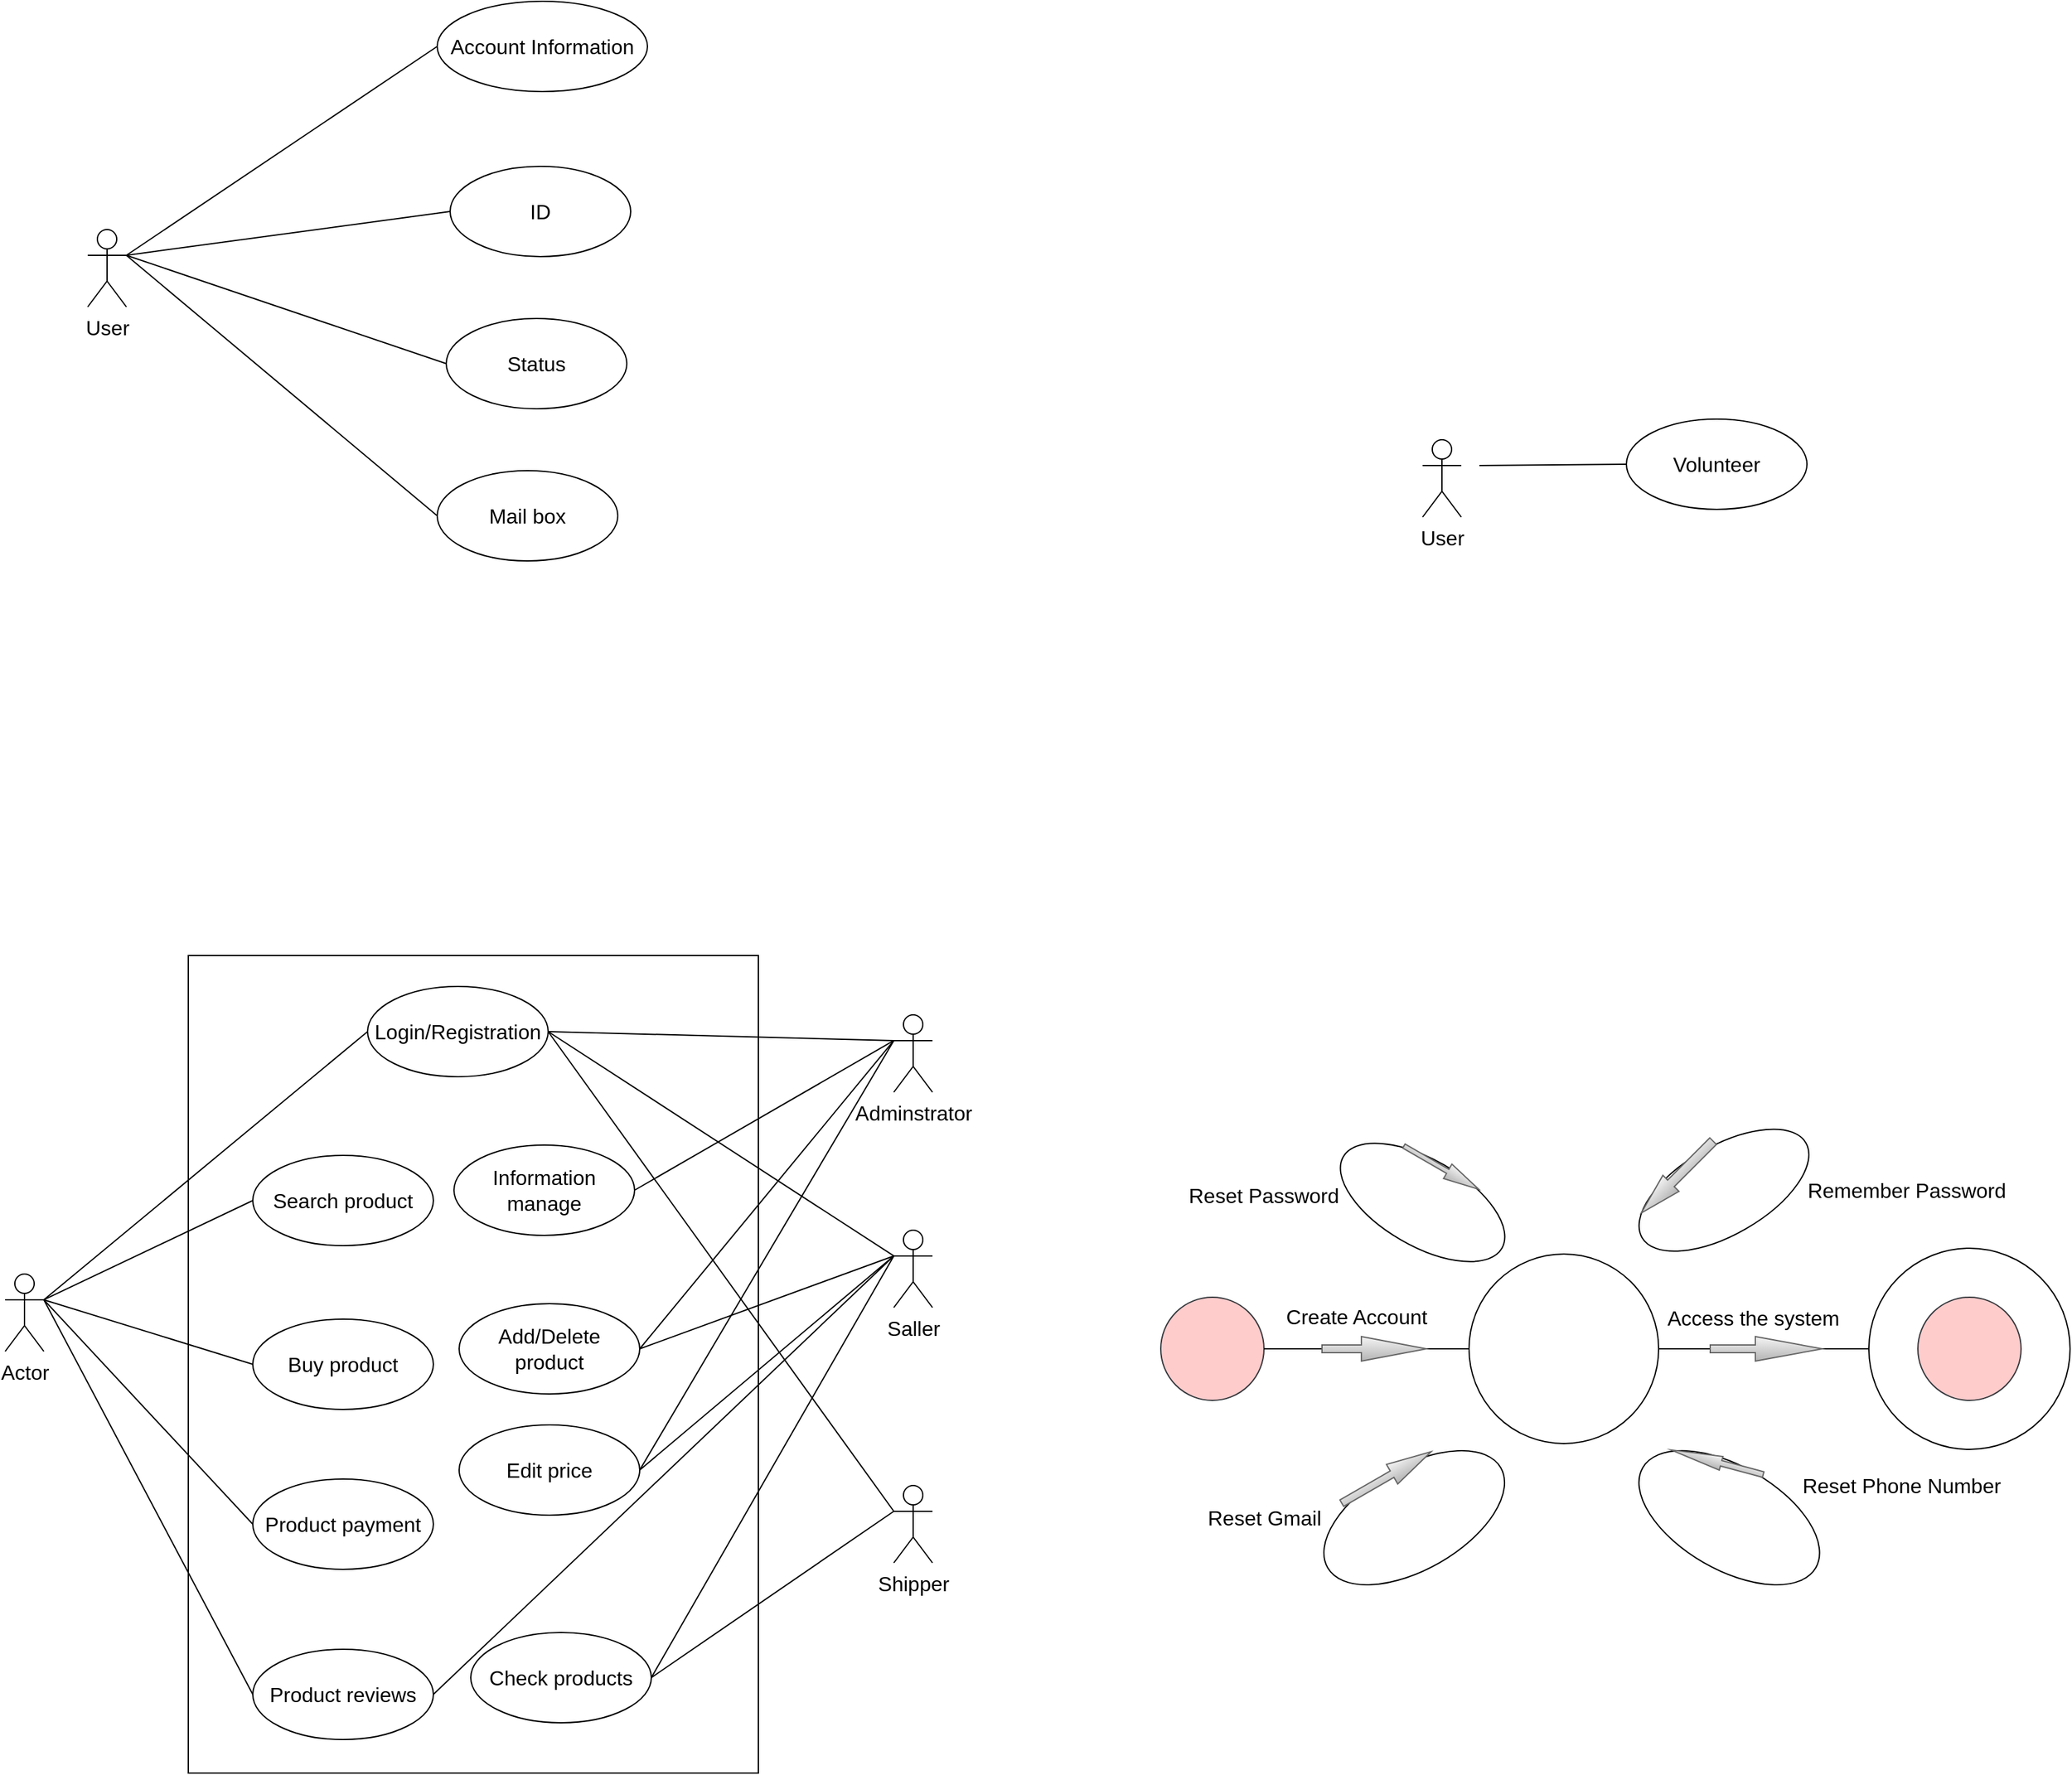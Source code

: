 <mxfile version="22.1.11" type="github">
  <diagram name="Trang-1" id="pjU9L12F9OEndrFQ8qn7">
    <mxGraphModel dx="1094" dy="825" grid="0" gridSize="10" guides="1" tooltips="1" connect="1" arrows="1" fold="1" page="0" pageScale="1" pageWidth="827" pageHeight="1169" math="0" shadow="0">
      <root>
        <mxCell id="0" />
        <mxCell id="1" parent="0" />
        <mxCell id="SfwQTLJWRtM79iTy0n1Z-21" value="" style="ellipse;whiteSpace=wrap;html=1;aspect=fixed;fontSize=16;" vertex="1" parent="1">
          <mxGeometry x="1212" y="957" width="156" height="156" as="geometry" />
        </mxCell>
        <mxCell id="qbEZwwLNM0p_aIT6_-CI-54" value="" style="html=1;whiteSpace=wrap;fontSize=16;" parent="1" vertex="1">
          <mxGeometry x="-91" y="730" width="442" height="634" as="geometry" />
        </mxCell>
        <mxCell id="5OUAT-iSBEpZO8xYCpOZ-1" value="User" style="shape=umlActor;verticalLabelPosition=bottom;verticalAlign=top;html=1;fontSize=16;" parent="1" vertex="1">
          <mxGeometry x="-169" y="167" width="30" height="60" as="geometry" />
        </mxCell>
        <mxCell id="qbEZwwLNM0p_aIT6_-CI-1" value="" style="endArrow=none;html=1;rounded=0;fontSize=12;startSize=8;endSize=8;curved=1;exitX=1;exitY=0.333;exitDx=0;exitDy=0;exitPerimeter=0;entryX=0;entryY=0.5;entryDx=0;entryDy=0;" parent="1" source="5OUAT-iSBEpZO8xYCpOZ-1" target="qbEZwwLNM0p_aIT6_-CI-3" edge="1">
          <mxGeometry relative="1" as="geometry">
            <mxPoint x="-82" y="67" as="sourcePoint" />
            <mxPoint x="78" y="67" as="targetPoint" />
          </mxGeometry>
        </mxCell>
        <mxCell id="qbEZwwLNM0p_aIT6_-CI-3" value="Account Information" style="ellipse;whiteSpace=wrap;html=1;fontSize=16;" parent="1" vertex="1">
          <mxGeometry x="102" y="-10" width="163" height="70" as="geometry" />
        </mxCell>
        <mxCell id="qbEZwwLNM0p_aIT6_-CI-4" value="ID" style="ellipse;whiteSpace=wrap;html=1;fontSize=16;" parent="1" vertex="1">
          <mxGeometry x="112" y="118" width="140" height="70" as="geometry" />
        </mxCell>
        <mxCell id="qbEZwwLNM0p_aIT6_-CI-5" value="Status" style="ellipse;whiteSpace=wrap;html=1;fontSize=16;" parent="1" vertex="1">
          <mxGeometry x="109" y="236" width="140" height="70" as="geometry" />
        </mxCell>
        <mxCell id="qbEZwwLNM0p_aIT6_-CI-6" value="Mail box" style="ellipse;whiteSpace=wrap;html=1;fontSize=16;" parent="1" vertex="1">
          <mxGeometry x="102" y="354" width="140" height="70" as="geometry" />
        </mxCell>
        <mxCell id="qbEZwwLNM0p_aIT6_-CI-7" value="" style="endArrow=none;html=1;rounded=0;fontSize=12;startSize=8;endSize=8;curved=1;entryX=0;entryY=0.5;entryDx=0;entryDy=0;exitX=1;exitY=0.333;exitDx=0;exitDy=0;exitPerimeter=0;" parent="1" source="5OUAT-iSBEpZO8xYCpOZ-1" target="qbEZwwLNM0p_aIT6_-CI-4" edge="1">
          <mxGeometry relative="1" as="geometry">
            <mxPoint x="-71" y="102" as="sourcePoint" />
            <mxPoint x="89" y="102" as="targetPoint" />
          </mxGeometry>
        </mxCell>
        <mxCell id="qbEZwwLNM0p_aIT6_-CI-8" value="" style="endArrow=none;html=1;rounded=0;fontSize=12;startSize=8;endSize=8;curved=1;entryX=0;entryY=0.5;entryDx=0;entryDy=0;exitX=1;exitY=0.333;exitDx=0;exitDy=0;exitPerimeter=0;" parent="1" source="5OUAT-iSBEpZO8xYCpOZ-1" target="qbEZwwLNM0p_aIT6_-CI-5" edge="1">
          <mxGeometry relative="1" as="geometry">
            <mxPoint x="-93" y="188" as="sourcePoint" />
            <mxPoint x="67" y="188" as="targetPoint" />
          </mxGeometry>
        </mxCell>
        <mxCell id="qbEZwwLNM0p_aIT6_-CI-9" value="" style="endArrow=none;html=1;rounded=0;fontSize=12;startSize=8;endSize=8;curved=1;entryX=0;entryY=0.5;entryDx=0;entryDy=0;exitX=1;exitY=0.333;exitDx=0;exitDy=0;exitPerimeter=0;" parent="1" source="5OUAT-iSBEpZO8xYCpOZ-1" target="qbEZwwLNM0p_aIT6_-CI-6" edge="1">
          <mxGeometry relative="1" as="geometry">
            <mxPoint x="-119" y="71" as="sourcePoint" />
            <mxPoint x="56" y="247" as="targetPoint" />
          </mxGeometry>
        </mxCell>
        <mxCell id="qbEZwwLNM0p_aIT6_-CI-10" value="Actor" style="shape=umlActor;verticalLabelPosition=bottom;verticalAlign=top;html=1;fontSize=16;" parent="1" vertex="1">
          <mxGeometry x="-233" y="977" width="30" height="60" as="geometry" />
        </mxCell>
        <mxCell id="qbEZwwLNM0p_aIT6_-CI-11" value="Adminstrator" style="shape=umlActor;verticalLabelPosition=bottom;verticalAlign=top;html=1;fontSize=16;" parent="1" vertex="1">
          <mxGeometry x="456" y="776" width="30" height="60" as="geometry" />
        </mxCell>
        <mxCell id="qbEZwwLNM0p_aIT6_-CI-12" value="Login/Registration" style="ellipse;whiteSpace=wrap;html=1;fontSize=16;" parent="1" vertex="1">
          <mxGeometry x="48" y="754" width="140" height="70" as="geometry" />
        </mxCell>
        <mxCell id="qbEZwwLNM0p_aIT6_-CI-13" value="Search product" style="ellipse;whiteSpace=wrap;html=1;fontSize=16;" parent="1" vertex="1">
          <mxGeometry x="-41" y="885" width="140" height="70" as="geometry" />
        </mxCell>
        <mxCell id="qbEZwwLNM0p_aIT6_-CI-14" value="Buy product" style="ellipse;whiteSpace=wrap;html=1;fontSize=16;" parent="1" vertex="1">
          <mxGeometry x="-41" y="1012" width="140" height="70" as="geometry" />
        </mxCell>
        <mxCell id="qbEZwwLNM0p_aIT6_-CI-15" value="Product payment" style="ellipse;whiteSpace=wrap;html=1;fontSize=16;" parent="1" vertex="1">
          <mxGeometry x="-41" y="1136" width="140" height="70" as="geometry" />
        </mxCell>
        <mxCell id="qbEZwwLNM0p_aIT6_-CI-16" value="Product reviews" style="ellipse;whiteSpace=wrap;html=1;fontSize=16;" parent="1" vertex="1">
          <mxGeometry x="-41" y="1268" width="140" height="70" as="geometry" />
        </mxCell>
        <mxCell id="qbEZwwLNM0p_aIT6_-CI-17" value="Add/Delete&lt;br&gt;product" style="ellipse;whiteSpace=wrap;html=1;fontSize=16;" parent="1" vertex="1">
          <mxGeometry x="119" y="1000" width="140" height="70" as="geometry" />
        </mxCell>
        <mxCell id="qbEZwwLNM0p_aIT6_-CI-18" value="Edit price" style="ellipse;whiteSpace=wrap;html=1;fontSize=16;" parent="1" vertex="1">
          <mxGeometry x="119" y="1094" width="140" height="70" as="geometry" />
        </mxCell>
        <mxCell id="qbEZwwLNM0p_aIT6_-CI-20" value="Saller" style="shape=umlActor;verticalLabelPosition=bottom;verticalAlign=top;html=1;fontSize=16;" parent="1" vertex="1">
          <mxGeometry x="456" y="943" width="30" height="60" as="geometry" />
        </mxCell>
        <mxCell id="qbEZwwLNM0p_aIT6_-CI-21" value="Shipper" style="shape=umlActor;verticalLabelPosition=bottom;verticalAlign=top;html=1;fontSize=16;" parent="1" vertex="1">
          <mxGeometry x="456" y="1141" width="30" height="60" as="geometry" />
        </mxCell>
        <mxCell id="qbEZwwLNM0p_aIT6_-CI-22" value="Check products" style="ellipse;whiteSpace=wrap;html=1;fontSize=16;" parent="1" vertex="1">
          <mxGeometry x="128" y="1255" width="140" height="70" as="geometry" />
        </mxCell>
        <mxCell id="qbEZwwLNM0p_aIT6_-CI-25" value="" style="endArrow=none;html=1;rounded=0;fontSize=12;startSize=8;endSize=8;curved=1;entryX=0;entryY=0.333;entryDx=0;entryDy=0;entryPerimeter=0;exitX=1;exitY=0.5;exitDx=0;exitDy=0;" parent="1" source="qbEZwwLNM0p_aIT6_-CI-12" target="qbEZwwLNM0p_aIT6_-CI-11" edge="1">
          <mxGeometry relative="1" as="geometry">
            <mxPoint x="136" y="854" as="sourcePoint" />
            <mxPoint x="296" y="854" as="targetPoint" />
          </mxGeometry>
        </mxCell>
        <mxCell id="qbEZwwLNM0p_aIT6_-CI-27" value="" style="endArrow=none;html=1;rounded=0;fontSize=12;startSize=8;endSize=8;curved=1;entryX=0;entryY=0.5;entryDx=0;entryDy=0;exitX=1;exitY=0.333;exitDx=0;exitDy=0;exitPerimeter=0;" parent="1" source="qbEZwwLNM0p_aIT6_-CI-10" target="qbEZwwLNM0p_aIT6_-CI-12" edge="1">
          <mxGeometry relative="1" as="geometry">
            <mxPoint x="-95" y="926" as="sourcePoint" />
            <mxPoint x="65" y="926" as="targetPoint" />
          </mxGeometry>
        </mxCell>
        <mxCell id="qbEZwwLNM0p_aIT6_-CI-28" value="" style="endArrow=none;html=1;rounded=0;fontSize=12;startSize=8;endSize=8;curved=1;exitX=1;exitY=0.333;exitDx=0;exitDy=0;exitPerimeter=0;entryX=0;entryY=0.5;entryDx=0;entryDy=0;" parent="1" source="qbEZwwLNM0p_aIT6_-CI-10" target="qbEZwwLNM0p_aIT6_-CI-13" edge="1">
          <mxGeometry relative="1" as="geometry">
            <mxPoint x="-206" y="926" as="sourcePoint" />
            <mxPoint x="-46" y="926" as="targetPoint" />
          </mxGeometry>
        </mxCell>
        <mxCell id="qbEZwwLNM0p_aIT6_-CI-29" value="" style="endArrow=none;html=1;rounded=0;fontSize=12;startSize=8;endSize=8;curved=1;entryX=0;entryY=0.5;entryDx=0;entryDy=0;exitX=1;exitY=0.333;exitDx=0;exitDy=0;exitPerimeter=0;" parent="1" source="qbEZwwLNM0p_aIT6_-CI-10" target="qbEZwwLNM0p_aIT6_-CI-14" edge="1">
          <mxGeometry relative="1" as="geometry">
            <mxPoint x="-131" y="1224" as="sourcePoint" />
            <mxPoint x="29" y="1224" as="targetPoint" />
          </mxGeometry>
        </mxCell>
        <mxCell id="qbEZwwLNM0p_aIT6_-CI-30" value="" style="endArrow=none;html=1;rounded=0;fontSize=12;startSize=8;endSize=8;curved=1;exitX=1;exitY=0.333;exitDx=0;exitDy=0;exitPerimeter=0;entryX=0;entryY=0.5;entryDx=0;entryDy=0;" parent="1" source="qbEZwwLNM0p_aIT6_-CI-10" target="qbEZwwLNM0p_aIT6_-CI-15" edge="1">
          <mxGeometry relative="1" as="geometry">
            <mxPoint x="-131" y="1224" as="sourcePoint" />
            <mxPoint x="29" y="1224" as="targetPoint" />
          </mxGeometry>
        </mxCell>
        <mxCell id="qbEZwwLNM0p_aIT6_-CI-31" value="" style="endArrow=none;html=1;rounded=0;fontSize=12;startSize=8;endSize=8;curved=1;entryX=0;entryY=0.5;entryDx=0;entryDy=0;exitX=1;exitY=0.333;exitDx=0;exitDy=0;exitPerimeter=0;" parent="1" source="qbEZwwLNM0p_aIT6_-CI-10" target="qbEZwwLNM0p_aIT6_-CI-16" edge="1">
          <mxGeometry relative="1" as="geometry">
            <mxPoint x="-131" y="1224" as="sourcePoint" />
            <mxPoint x="29" y="1224" as="targetPoint" />
          </mxGeometry>
        </mxCell>
        <mxCell id="qbEZwwLNM0p_aIT6_-CI-32" value="" style="endArrow=none;html=1;rounded=0;fontSize=12;startSize=8;endSize=8;curved=1;entryX=0;entryY=0.333;entryDx=0;entryDy=0;entryPerimeter=0;exitX=1;exitY=0.5;exitDx=0;exitDy=0;" parent="1" source="qbEZwwLNM0p_aIT6_-CI-17" target="qbEZwwLNM0p_aIT6_-CI-20" edge="1">
          <mxGeometry relative="1" as="geometry">
            <mxPoint x="294" y="1220" as="sourcePoint" />
            <mxPoint x="454" y="1220" as="targetPoint" />
          </mxGeometry>
        </mxCell>
        <mxCell id="qbEZwwLNM0p_aIT6_-CI-34" value="" style="endArrow=none;html=1;rounded=0;fontSize=12;startSize=8;endSize=8;curved=1;entryX=0;entryY=0.333;entryDx=0;entryDy=0;entryPerimeter=0;exitX=1;exitY=0.5;exitDx=0;exitDy=0;" parent="1" source="qbEZwwLNM0p_aIT6_-CI-22" target="qbEZwwLNM0p_aIT6_-CI-21" edge="1">
          <mxGeometry relative="1" as="geometry">
            <mxPoint x="294" y="1220" as="sourcePoint" />
            <mxPoint x="454" y="1220" as="targetPoint" />
          </mxGeometry>
        </mxCell>
        <mxCell id="qbEZwwLNM0p_aIT6_-CI-36" value="" style="endArrow=none;html=1;rounded=0;fontSize=12;startSize=8;endSize=8;curved=1;entryX=0;entryY=0.333;entryDx=0;entryDy=0;entryPerimeter=0;exitX=1;exitY=0.5;exitDx=0;exitDy=0;" parent="1" source="qbEZwwLNM0p_aIT6_-CI-18" target="qbEZwwLNM0p_aIT6_-CI-20" edge="1">
          <mxGeometry relative="1" as="geometry">
            <mxPoint x="294" y="1220" as="sourcePoint" />
            <mxPoint x="454" y="1220" as="targetPoint" />
          </mxGeometry>
        </mxCell>
        <mxCell id="qbEZwwLNM0p_aIT6_-CI-37" value="" style="endArrow=none;html=1;rounded=0;fontSize=12;startSize=8;endSize=8;curved=1;entryX=0;entryY=0.333;entryDx=0;entryDy=0;entryPerimeter=0;exitX=1;exitY=0.5;exitDx=0;exitDy=0;" parent="1" source="qbEZwwLNM0p_aIT6_-CI-22" target="qbEZwwLNM0p_aIT6_-CI-20" edge="1">
          <mxGeometry relative="1" as="geometry">
            <mxPoint x="183" y="1258" as="sourcePoint" />
            <mxPoint x="486" y="990" as="targetPoint" />
          </mxGeometry>
        </mxCell>
        <mxCell id="qbEZwwLNM0p_aIT6_-CI-45" value="" style="endArrow=none;html=1;rounded=0;fontSize=12;startSize=8;endSize=8;curved=1;entryX=0;entryY=0.333;entryDx=0;entryDy=0;entryPerimeter=0;exitX=1;exitY=0.5;exitDx=0;exitDy=0;" parent="1" source="qbEZwwLNM0p_aIT6_-CI-16" target="qbEZwwLNM0p_aIT6_-CI-20" edge="1">
          <mxGeometry relative="1" as="geometry">
            <mxPoint x="307" y="1105" as="sourcePoint" />
            <mxPoint x="467" y="1105" as="targetPoint" />
          </mxGeometry>
        </mxCell>
        <mxCell id="qbEZwwLNM0p_aIT6_-CI-46" value="" style="endArrow=none;html=1;rounded=0;fontSize=12;startSize=8;endSize=8;curved=1;entryX=0;entryY=0.333;entryDx=0;entryDy=0;entryPerimeter=0;exitX=1;exitY=0.5;exitDx=0;exitDy=0;" parent="1" source="qbEZwwLNM0p_aIT6_-CI-17" target="qbEZwwLNM0p_aIT6_-CI-11" edge="1">
          <mxGeometry relative="1" as="geometry">
            <mxPoint x="251" y="1042" as="sourcePoint" />
            <mxPoint x="411" y="1042" as="targetPoint" />
          </mxGeometry>
        </mxCell>
        <mxCell id="qbEZwwLNM0p_aIT6_-CI-52" value="" style="endArrow=none;html=1;rounded=0;fontSize=12;startSize=8;endSize=8;curved=1;entryX=0;entryY=0.333;entryDx=0;entryDy=0;entryPerimeter=0;exitX=1;exitY=0.5;exitDx=0;exitDy=0;" parent="1" source="qbEZwwLNM0p_aIT6_-CI-12" target="qbEZwwLNM0p_aIT6_-CI-21" edge="1">
          <mxGeometry relative="1" as="geometry">
            <mxPoint x="251" y="1042" as="sourcePoint" />
            <mxPoint x="411" y="1042" as="targetPoint" />
          </mxGeometry>
        </mxCell>
        <mxCell id="qbEZwwLNM0p_aIT6_-CI-53" value="" style="endArrow=none;html=1;rounded=0;fontSize=12;startSize=8;endSize=8;curved=1;entryX=0;entryY=0.333;entryDx=0;entryDy=0;entryPerimeter=0;exitX=1;exitY=0.5;exitDx=0;exitDy=0;" parent="1" source="qbEZwwLNM0p_aIT6_-CI-18" target="qbEZwwLNM0p_aIT6_-CI-11" edge="1">
          <mxGeometry relative="1" as="geometry">
            <mxPoint x="177" y="1068" as="sourcePoint" />
            <mxPoint x="337" y="1068" as="targetPoint" />
          </mxGeometry>
        </mxCell>
        <mxCell id="qbEZwwLNM0p_aIT6_-CI-55" value="Information manage" style="ellipse;whiteSpace=wrap;html=1;fontSize=16;" parent="1" vertex="1">
          <mxGeometry x="115" y="877" width="140" height="70" as="geometry" />
        </mxCell>
        <mxCell id="qbEZwwLNM0p_aIT6_-CI-61" value="" style="endArrow=none;html=1;rounded=0;fontSize=12;startSize=8;endSize=8;curved=1;entryX=0;entryY=0.333;entryDx=0;entryDy=0;entryPerimeter=0;exitX=1;exitY=0.5;exitDx=0;exitDy=0;" parent="1" source="qbEZwwLNM0p_aIT6_-CI-55" target="qbEZwwLNM0p_aIT6_-CI-11" edge="1">
          <mxGeometry relative="1" as="geometry">
            <mxPoint x="50" y="1060" as="sourcePoint" />
            <mxPoint x="210" y="1060" as="targetPoint" />
          </mxGeometry>
        </mxCell>
        <mxCell id="SfwQTLJWRtM79iTy0n1Z-2" value="" style="ellipse;whiteSpace=wrap;html=1;aspect=fixed;fontSize=16;fillColor=#ffcccc;strokeColor=#36393d;" vertex="1" parent="1">
          <mxGeometry x="663" y="995" width="80" height="80" as="geometry" />
        </mxCell>
        <mxCell id="SfwQTLJWRtM79iTy0n1Z-3" value="" style="ellipse;whiteSpace=wrap;html=1;aspect=fixed;fontSize=16;fillColor=#ffcccc;strokeColor=#36393d;" vertex="1" parent="1">
          <mxGeometry x="1250" y="995" width="80" height="80" as="geometry" />
        </mxCell>
        <mxCell id="SfwQTLJWRtM79iTy0n1Z-7" value="" style="ellipse;whiteSpace=wrap;html=1;aspect=fixed;fontSize=16;" vertex="1" parent="1">
          <mxGeometry x="902" y="961.5" width="147" height="147" as="geometry" />
        </mxCell>
        <mxCell id="SfwQTLJWRtM79iTy0n1Z-9" value="" style="endArrow=none;html=1;rounded=0;fontSize=12;startSize=8;endSize=8;curved=1;exitX=1;exitY=0.5;exitDx=0;exitDy=0;entryX=0;entryY=0.5;entryDx=0;entryDy=0;" edge="1" parent="1" source="SfwQTLJWRtM79iTy0n1Z-25" target="SfwQTLJWRtM79iTy0n1Z-7">
          <mxGeometry relative="1" as="geometry">
            <mxPoint x="930" y="1029" as="sourcePoint" />
            <mxPoint x="1090" y="1029" as="targetPoint" />
          </mxGeometry>
        </mxCell>
        <mxCell id="SfwQTLJWRtM79iTy0n1Z-10" value="" style="ellipse;whiteSpace=wrap;html=1;fontSize=16;rotation=-30;" vertex="1" parent="1">
          <mxGeometry x="1026.27" y="877.61" width="146.75" height="68.79" as="geometry" />
        </mxCell>
        <mxCell id="SfwQTLJWRtM79iTy0n1Z-11" value="" style="ellipse;whiteSpace=wrap;html=1;fontSize=16;direction=west;rotation=30;" vertex="1" parent="1">
          <mxGeometry x="795" y="888" width="142" height="67" as="geometry" />
        </mxCell>
        <mxCell id="SfwQTLJWRtM79iTy0n1Z-12" value="" style="html=1;shadow=0;dashed=0;align=center;verticalAlign=middle;shape=mxgraph.arrows2.arrow;dy=0.72;dx=27.76;notch=0;fontSize=16;rotation=30;fillColor=#f5f5f5;gradientColor=#b3b3b3;strokeColor=#666666;" vertex="1" parent="1">
          <mxGeometry x="847" y="888" width="67" height="13" as="geometry" />
        </mxCell>
        <mxCell id="SfwQTLJWRtM79iTy0n1Z-17" value="" style="html=1;shadow=0;dashed=0;align=center;verticalAlign=middle;shape=mxgraph.arrows2.arrow;dy=0.59;dx=32.51;flipH=1;notch=0;fontSize=16;fillColor=#f5f5f5;gradientColor=#b3b3b3;strokeColor=#666666;rotation=-45;" vertex="1" parent="1">
          <mxGeometry x="1024" y="893" width="78.79" height="17.63" as="geometry" />
        </mxCell>
        <mxCell id="SfwQTLJWRtM79iTy0n1Z-19" value="Reset Password" style="text;html=1;strokeColor=none;fillColor=none;align=center;verticalAlign=middle;whiteSpace=wrap;rounded=0;fontSize=16;rotation=0;" vertex="1" parent="1">
          <mxGeometry x="680" y="901" width="126" height="30" as="geometry" />
        </mxCell>
        <mxCell id="SfwQTLJWRtM79iTy0n1Z-20" value="Remember Password" style="text;html=1;strokeColor=none;fillColor=none;align=center;verticalAlign=middle;whiteSpace=wrap;rounded=0;fontSize=16;" vertex="1" parent="1">
          <mxGeometry x="1157" y="897" width="169" height="30" as="geometry" />
        </mxCell>
        <mxCell id="SfwQTLJWRtM79iTy0n1Z-24" value="" style="endArrow=none;html=1;rounded=0;fontSize=12;startSize=8;endSize=8;curved=1;entryX=0;entryY=0.5;entryDx=0;entryDy=0;exitX=1;exitY=0.5;exitDx=0;exitDy=0;" edge="1" parent="1" source="SfwQTLJWRtM79iTy0n1Z-27" target="SfwQTLJWRtM79iTy0n1Z-21">
          <mxGeometry relative="1" as="geometry">
            <mxPoint x="948" y="1091" as="sourcePoint" />
            <mxPoint x="1108" y="1091" as="targetPoint" />
          </mxGeometry>
        </mxCell>
        <mxCell id="SfwQTLJWRtM79iTy0n1Z-26" value="" style="endArrow=none;html=1;rounded=0;fontSize=12;startSize=8;endSize=8;curved=1;exitX=1;exitY=0.5;exitDx=0;exitDy=0;entryX=0;entryY=0.5;entryDx=0;entryDy=0;" edge="1" parent="1" source="SfwQTLJWRtM79iTy0n1Z-2" target="SfwQTLJWRtM79iTy0n1Z-25">
          <mxGeometry relative="1" as="geometry">
            <mxPoint x="743" y="1035" as="sourcePoint" />
            <mxPoint x="914" y="1035" as="targetPoint" />
          </mxGeometry>
        </mxCell>
        <mxCell id="SfwQTLJWRtM79iTy0n1Z-25" value="" style="html=1;shadow=0;dashed=0;align=center;verticalAlign=middle;shape=mxgraph.arrows2.arrow;dy=0.68;dx=50.45;notch=0;fontSize=16;fillColor=#f5f5f5;gradientColor=#b3b3b3;strokeColor=#666666;" vertex="1" parent="1">
          <mxGeometry x="788" y="1025.5" width="81" height="19" as="geometry" />
        </mxCell>
        <mxCell id="SfwQTLJWRtM79iTy0n1Z-28" value="" style="endArrow=none;html=1;rounded=0;fontSize=12;startSize=8;endSize=8;curved=1;entryX=0;entryY=0.5;entryDx=0;entryDy=0;exitX=1;exitY=0.5;exitDx=0;exitDy=0;" edge="1" parent="1" source="SfwQTLJWRtM79iTy0n1Z-7" target="SfwQTLJWRtM79iTy0n1Z-27">
          <mxGeometry relative="1" as="geometry">
            <mxPoint x="1061" y="1035" as="sourcePoint" />
            <mxPoint x="1212" y="1035" as="targetPoint" />
          </mxGeometry>
        </mxCell>
        <mxCell id="SfwQTLJWRtM79iTy0n1Z-27" value="" style="html=1;shadow=0;dashed=0;align=center;verticalAlign=middle;shape=mxgraph.arrows2.arrow;dy=0.68;dx=52;notch=0;fontSize=16;fillColor=#f5f5f5;gradientColor=#b3b3b3;strokeColor=#666666;" vertex="1" parent="1">
          <mxGeometry x="1089" y="1025.5" width="87" height="19" as="geometry" />
        </mxCell>
        <mxCell id="SfwQTLJWRtM79iTy0n1Z-29" value="Create Account" style="text;html=1;strokeColor=none;fillColor=none;align=center;verticalAlign=middle;whiteSpace=wrap;rounded=0;fontSize=16;" vertex="1" parent="1">
          <mxGeometry x="747" y="995" width="136" height="30" as="geometry" />
        </mxCell>
        <mxCell id="SfwQTLJWRtM79iTy0n1Z-30" value="Access the system" style="text;html=1;strokeColor=none;fillColor=none;align=center;verticalAlign=middle;whiteSpace=wrap;rounded=0;fontSize=16;" vertex="1" parent="1">
          <mxGeometry x="1049" y="995.5" width="147" height="30" as="geometry" />
        </mxCell>
        <mxCell id="SfwQTLJWRtM79iTy0n1Z-32" value="" style="ellipse;whiteSpace=wrap;html=1;fontSize=16;rotation=-30;" vertex="1" parent="1">
          <mxGeometry x="782" y="1126" width="155" height="80" as="geometry" />
        </mxCell>
        <mxCell id="SfwQTLJWRtM79iTy0n1Z-33" value="" style="ellipse;whiteSpace=wrap;html=1;fontSize=16;rotation=30;" vertex="1" parent="1">
          <mxGeometry x="1026.27" y="1126" width="154.98" height="80" as="geometry" />
        </mxCell>
        <mxCell id="SfwQTLJWRtM79iTy0n1Z-34" value="" style="html=1;shadow=0;dashed=0;align=center;verticalAlign=middle;shape=mxgraph.arrows2.arrow;dy=0.67;dx=34.97;notch=0;fontSize=16;fillColor=#f5f5f5;gradientColor=#b3b3b3;strokeColor=#666666;rotation=-30;" vertex="1" parent="1">
          <mxGeometry x="798" y="1126" width="79.99" height="17.49" as="geometry" />
        </mxCell>
        <mxCell id="SfwQTLJWRtM79iTy0n1Z-36" value="" style="html=1;shadow=0;dashed=0;align=center;verticalAlign=middle;shape=mxgraph.arrows2.arrow;dy=0.6;dx=40;flipH=1;notch=0;fontSize=16;fillColor=#f5f5f5;gradientColor=#b3b3b3;strokeColor=#666666;rotation=15;" vertex="1" parent="1">
          <mxGeometry x="1057.55" y="1117.5" width="73.78" height="10.92" as="geometry" />
        </mxCell>
        <mxCell id="SfwQTLJWRtM79iTy0n1Z-37" value="Reset Gmail" style="text;html=1;strokeColor=none;fillColor=none;align=center;verticalAlign=middle;whiteSpace=wrap;rounded=0;fontSize=16;rotation=0;" vertex="1" parent="1">
          <mxGeometry x="692" y="1150.5" width="103" height="31" as="geometry" />
        </mxCell>
        <mxCell id="SfwQTLJWRtM79iTy0n1Z-38" value="Reset Phone Number" style="text;html=1;strokeColor=none;fillColor=none;align=center;verticalAlign=middle;whiteSpace=wrap;rounded=0;fontSize=16;" vertex="1" parent="1">
          <mxGeometry x="1157" y="1126" width="161" height="30" as="geometry" />
        </mxCell>
        <mxCell id="qbEZwwLNM0p_aIT6_-CI-24" value="" style="endArrow=none;html=1;rounded=0;fontSize=12;startSize=8;endSize=8;curved=1;entryX=0;entryY=0.333;entryDx=0;entryDy=0;entryPerimeter=0;exitX=1;exitY=0.5;exitDx=0;exitDy=0;" parent="1" source="qbEZwwLNM0p_aIT6_-CI-12" target="qbEZwwLNM0p_aIT6_-CI-20" edge="1">
          <mxGeometry relative="1" as="geometry">
            <mxPoint x="136" y="854" as="sourcePoint" />
            <mxPoint x="296" y="854" as="targetPoint" />
          </mxGeometry>
        </mxCell>
        <mxCell id="SfwQTLJWRtM79iTy0n1Z-40" value="User" style="shape=umlActor;verticalLabelPosition=bottom;verticalAlign=top;html=1;outlineConnect=0;fontSize=16;" vertex="1" parent="1">
          <mxGeometry x="866" y="330" width="30" height="60" as="geometry" />
        </mxCell>
        <mxCell id="SfwQTLJWRtM79iTy0n1Z-41" value="" style="endArrow=none;html=1;rounded=0;fontSize=12;startSize=8;endSize=8;curved=1;entryX=0;entryY=0.5;entryDx=0;entryDy=0;" edge="1" parent="1" target="SfwQTLJWRtM79iTy0n1Z-42">
          <mxGeometry relative="1" as="geometry">
            <mxPoint x="910" y="350" as="sourcePoint" />
            <mxPoint x="1027" y="380" as="targetPoint" />
          </mxGeometry>
        </mxCell>
        <mxCell id="SfwQTLJWRtM79iTy0n1Z-42" value="Volunteer" style="ellipse;whiteSpace=wrap;html=1;fontSize=16;" vertex="1" parent="1">
          <mxGeometry x="1024" y="314" width="140" height="70" as="geometry" />
        </mxCell>
      </root>
    </mxGraphModel>
  </diagram>
</mxfile>
